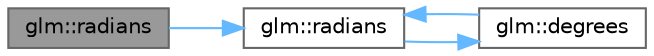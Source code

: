 digraph "glm::radians"
{
 // LATEX_PDF_SIZE
  bgcolor="transparent";
  edge [fontname=Helvetica,fontsize=10,labelfontname=Helvetica,labelfontsize=10];
  node [fontname=Helvetica,fontsize=10,shape=box,height=0.2,width=0.4];
  rankdir="LR";
  Node1 [id="Node000001",label="glm::radians",height=0.2,width=0.4,color="gray40", fillcolor="grey60", style="filled", fontcolor="black",tooltip=" "];
  Node1 -> Node2 [id="edge7_Node000001_Node000002",color="steelblue1",style="solid",tooltip=" "];
  Node2 [id="Node000002",label="glm::radians",height=0.2,width=0.4,color="grey40", fillcolor="white", style="filled",URL="$namespaceglm.html#a00577ee752441c79d5bb11d7c29e1627",tooltip=" "];
  Node2 -> Node3 [id="edge8_Node000002_Node000003",color="steelblue1",style="solid",tooltip=" "];
  Node3 [id="Node000003",label="glm::degrees",height=0.2,width=0.4,color="grey40", fillcolor="white", style="filled",URL="$namespaceglm.html#a8a6fe45ac1da0ac1023bab706a675413",tooltip=" "];
  Node3 -> Node2 [id="edge9_Node000003_Node000002",color="steelblue1",style="solid",tooltip=" "];
}
